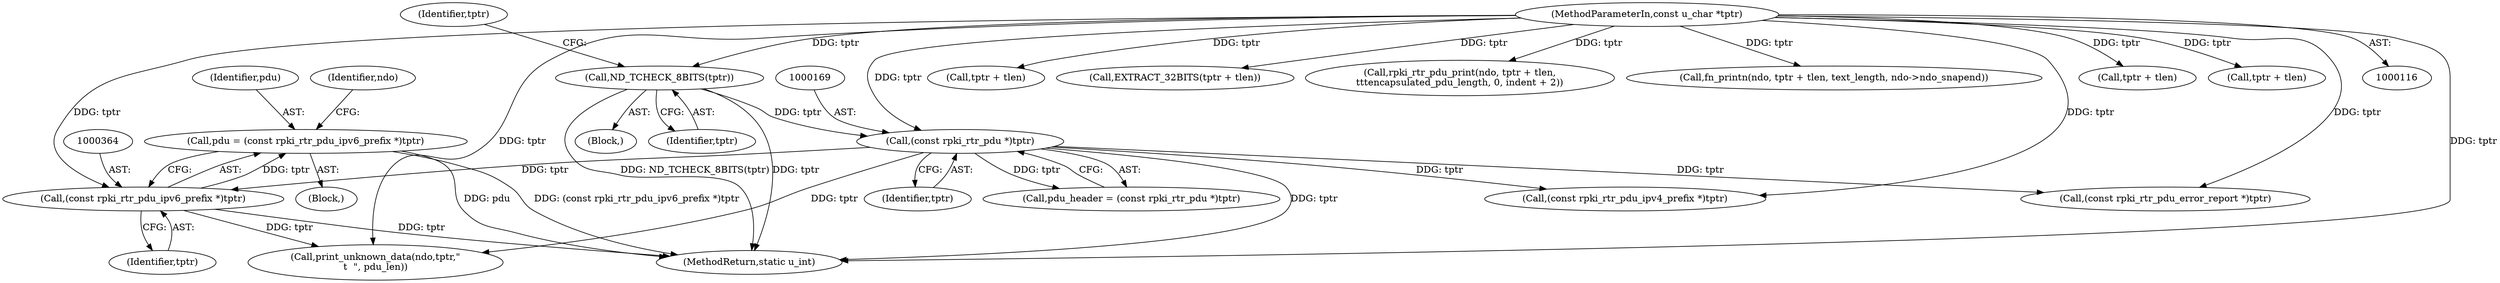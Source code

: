 digraph "0_tcpdump_83c64fce3a5226b080e535f5131a8a318f30e79b@pointer" {
"1000361" [label="(Call,pdu = (const rpki_rtr_pdu_ipv6_prefix *)tptr)"];
"1000363" [label="(Call,(const rpki_rtr_pdu_ipv6_prefix *)tptr)"];
"1000168" [label="(Call,(const rpki_rtr_pdu *)tptr)"];
"1000128" [label="(Call,ND_TCHECK_8BITS(tptr))"];
"1000118" [label="(MethodParameterIn,const u_char *tptr)"];
"1000168" [label="(Call,(const rpki_rtr_pdu *)tptr)"];
"1000128" [label="(Call,ND_TCHECK_8BITS(tptr))"];
"1000368" [label="(Identifier,ndo)"];
"1000553" [label="(Call,tptr + tlen)"];
"1000524" [label="(Call,EXTRACT_32BITS(tptr + tlen))"];
"1000362" [label="(Identifier,pdu)"];
"1000365" [label="(Identifier,tptr)"];
"1000361" [label="(Call,pdu = (const rpki_rtr_pdu_ipv6_prefix *)tptr)"];
"1000122" [label="(Block,)"];
"1000496" [label="(Call,rpki_rtr_pdu_print(ndo, tptr + tlen,\n\t\t\tencapsulated_pdu_length, 0, indent + 2))"];
"1000551" [label="(Call,fn_printn(ndo, tptr + tlen, text_length, ndo->ndo_snapend))"];
"1000612" [label="(MethodReturn,static u_int)"];
"1000170" [label="(Identifier,tptr)"];
"1000166" [label="(Call,pdu_header = (const rpki_rtr_pdu *)tptr)"];
"1000583" [label="(Call,print_unknown_data(ndo,tptr,\"\n\t  \", pdu_len))"];
"1000425" [label="(Call,(const rpki_rtr_pdu_error_report *)tptr)"];
"1000363" [label="(Call,(const rpki_rtr_pdu_ipv6_prefix *)tptr)"];
"1000525" [label="(Call,tptr + tlen)"];
"1000118" [label="(MethodParameterIn,const u_char *tptr)"];
"1000498" [label="(Call,tptr + tlen)"];
"1000310" [label="(Call,(const rpki_rtr_pdu_ipv4_prefix *)tptr)"];
"1000347" [label="(Block,)"];
"1000133" [label="(Identifier,tptr)"];
"1000129" [label="(Identifier,tptr)"];
"1000361" -> "1000347"  [label="AST: "];
"1000361" -> "1000363"  [label="CFG: "];
"1000362" -> "1000361"  [label="AST: "];
"1000363" -> "1000361"  [label="AST: "];
"1000368" -> "1000361"  [label="CFG: "];
"1000361" -> "1000612"  [label="DDG: pdu"];
"1000361" -> "1000612"  [label="DDG: (const rpki_rtr_pdu_ipv6_prefix *)tptr"];
"1000363" -> "1000361"  [label="DDG: tptr"];
"1000363" -> "1000365"  [label="CFG: "];
"1000364" -> "1000363"  [label="AST: "];
"1000365" -> "1000363"  [label="AST: "];
"1000363" -> "1000612"  [label="DDG: tptr"];
"1000168" -> "1000363"  [label="DDG: tptr"];
"1000118" -> "1000363"  [label="DDG: tptr"];
"1000363" -> "1000583"  [label="DDG: tptr"];
"1000168" -> "1000166"  [label="AST: "];
"1000168" -> "1000170"  [label="CFG: "];
"1000169" -> "1000168"  [label="AST: "];
"1000170" -> "1000168"  [label="AST: "];
"1000166" -> "1000168"  [label="CFG: "];
"1000168" -> "1000612"  [label="DDG: tptr"];
"1000168" -> "1000166"  [label="DDG: tptr"];
"1000128" -> "1000168"  [label="DDG: tptr"];
"1000118" -> "1000168"  [label="DDG: tptr"];
"1000168" -> "1000310"  [label="DDG: tptr"];
"1000168" -> "1000425"  [label="DDG: tptr"];
"1000168" -> "1000583"  [label="DDG: tptr"];
"1000128" -> "1000122"  [label="AST: "];
"1000128" -> "1000129"  [label="CFG: "];
"1000129" -> "1000128"  [label="AST: "];
"1000133" -> "1000128"  [label="CFG: "];
"1000128" -> "1000612"  [label="DDG: tptr"];
"1000128" -> "1000612"  [label="DDG: ND_TCHECK_8BITS(tptr)"];
"1000118" -> "1000128"  [label="DDG: tptr"];
"1000118" -> "1000116"  [label="AST: "];
"1000118" -> "1000612"  [label="DDG: tptr"];
"1000118" -> "1000310"  [label="DDG: tptr"];
"1000118" -> "1000425"  [label="DDG: tptr"];
"1000118" -> "1000496"  [label="DDG: tptr"];
"1000118" -> "1000498"  [label="DDG: tptr"];
"1000118" -> "1000524"  [label="DDG: tptr"];
"1000118" -> "1000525"  [label="DDG: tptr"];
"1000118" -> "1000551"  [label="DDG: tptr"];
"1000118" -> "1000553"  [label="DDG: tptr"];
"1000118" -> "1000583"  [label="DDG: tptr"];
}
